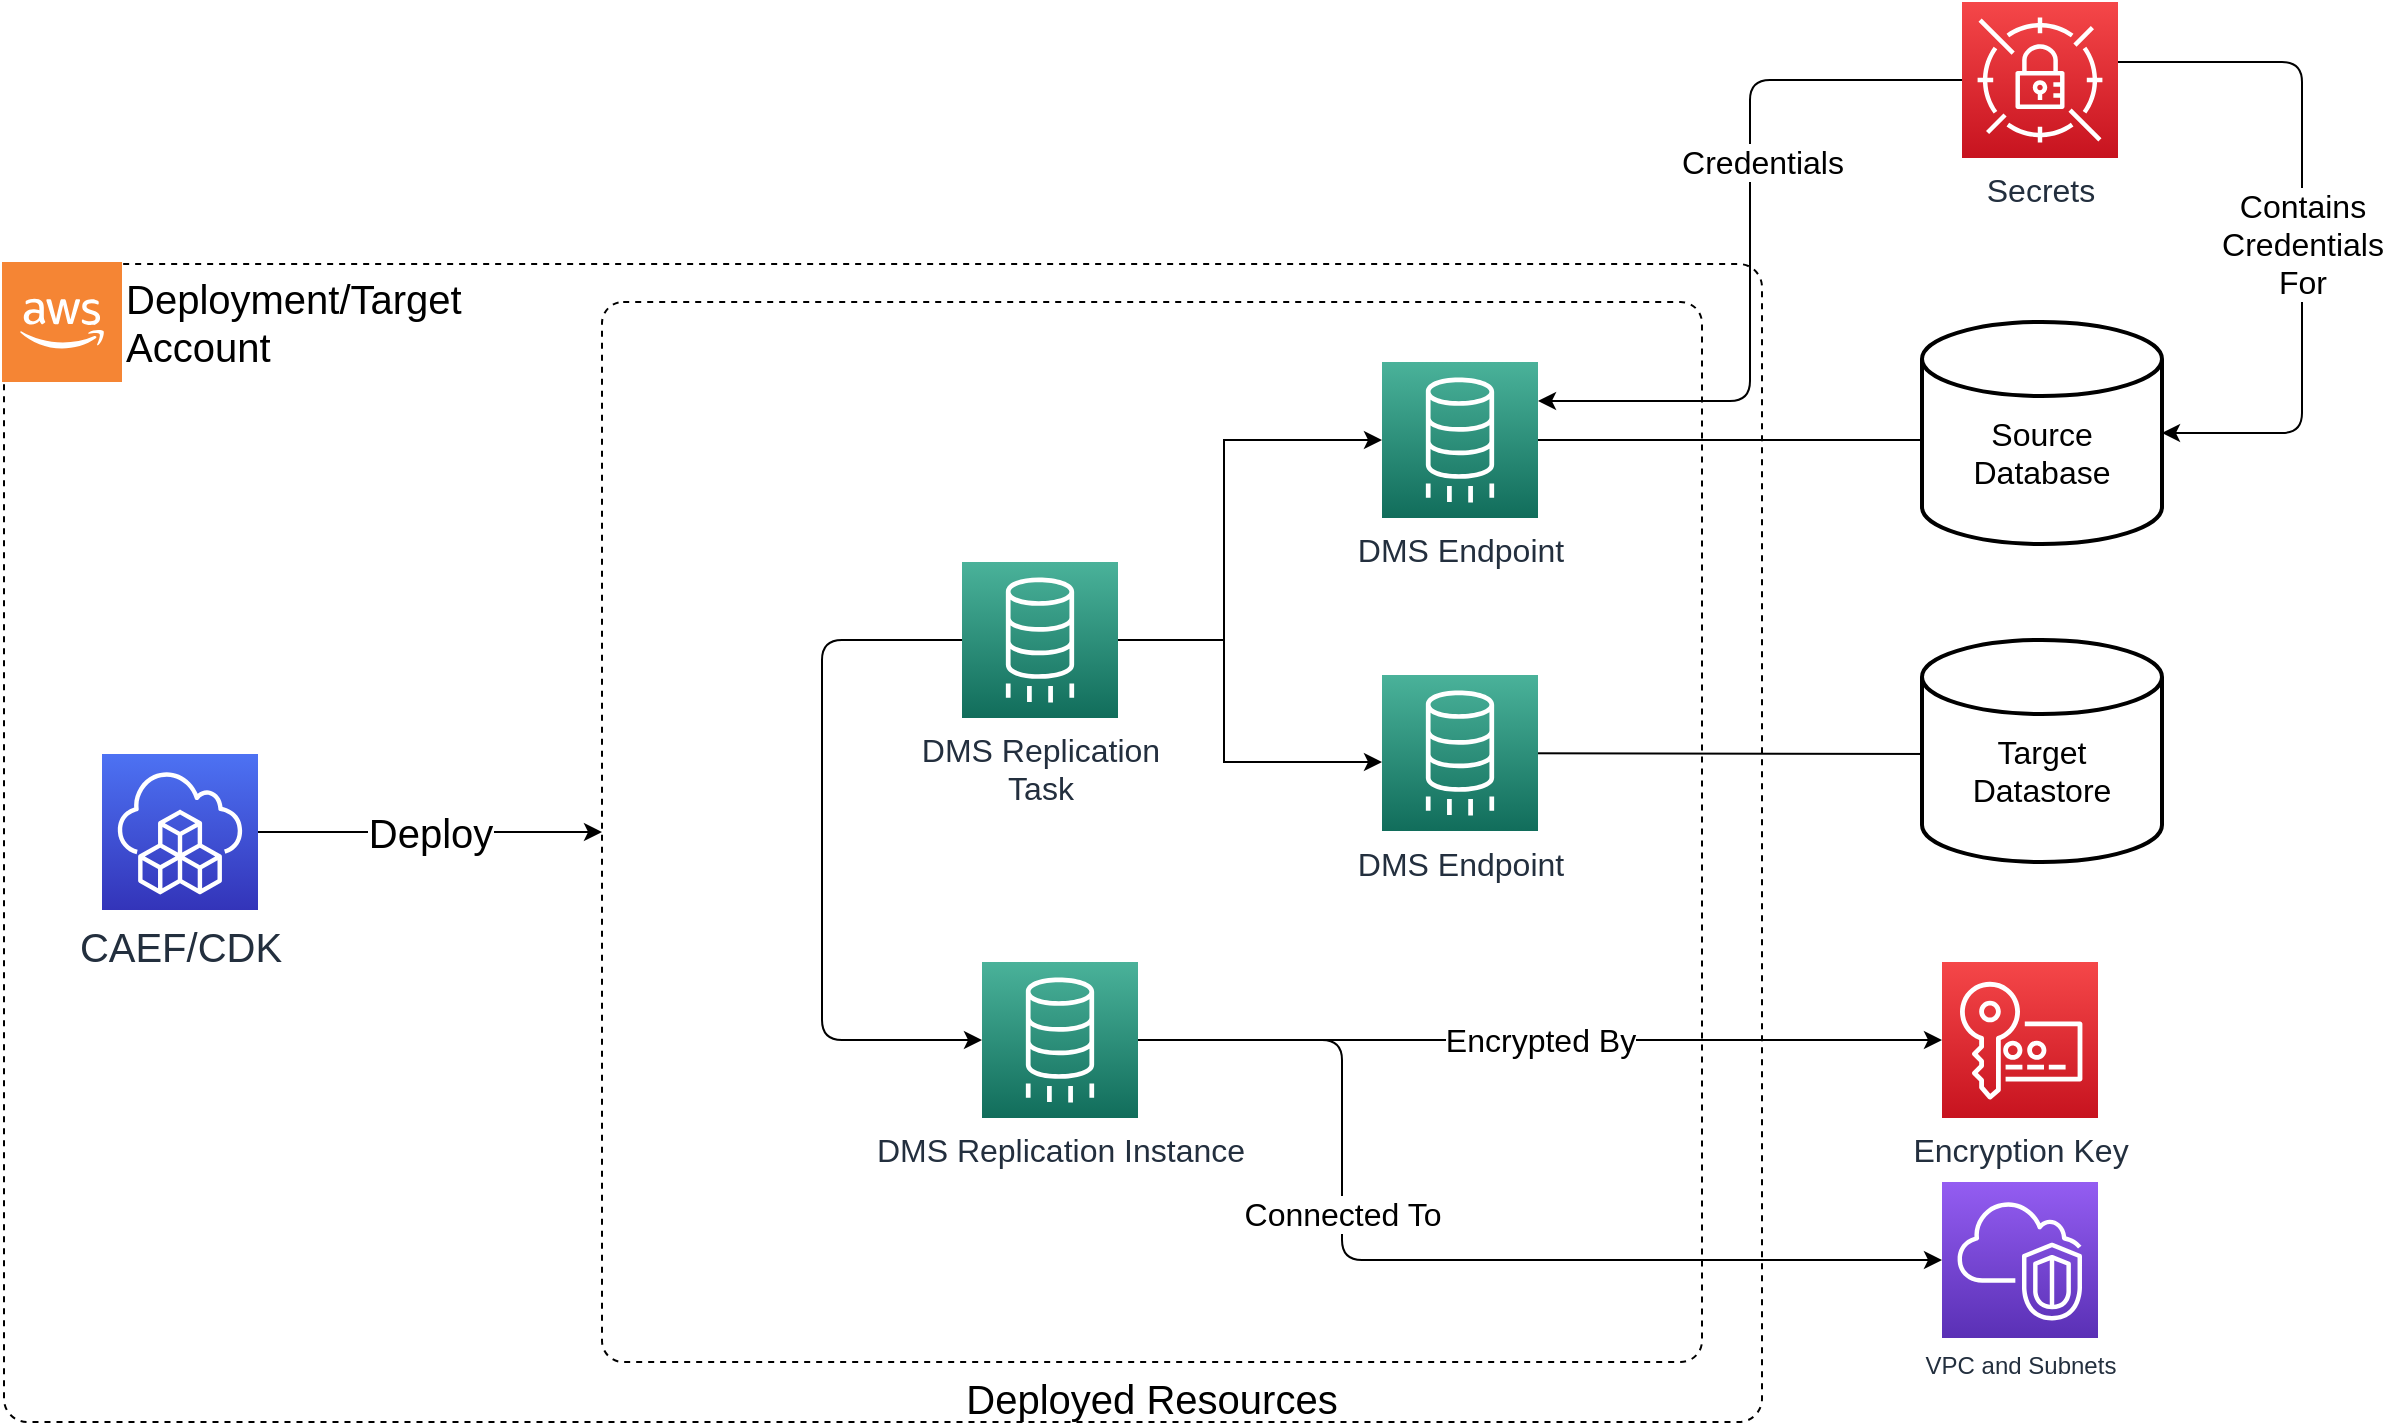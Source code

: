 <mxfile pages="3">
    <diagram id="jEY5_pHb9O2eoG7kAAM1" name="deployed-resources">
        <mxGraphModel dx="1862" dy="960" grid="1" gridSize="10" guides="1" tooltips="1" connect="1" arrows="1" fold="1" page="1" pageScale="1" pageWidth="1100" pageHeight="850" math="0" shadow="0">
            <root>
                <mxCell id="0"/>
                <mxCell id="1" parent="0"/>
                <mxCell id="i3PuvfMBJfp2N1NuTPOy-1" value="" style="rounded=1;whiteSpace=wrap;html=1;fontSize=20;fillColor=none;arcSize=2;dashed=1;" parent="1" vertex="1">
                    <mxGeometry x="161" y="271" width="879" height="579" as="geometry"/>
                </mxCell>
                <mxCell id="i3PuvfMBJfp2N1NuTPOy-2" value="Deployed Resources" style="rounded=1;whiteSpace=wrap;html=1;fontSize=20;fillColor=none;arcSize=2;dashed=1;labelPosition=center;verticalLabelPosition=bottom;align=center;verticalAlign=top;" parent="1" vertex="1">
                    <mxGeometry x="460" y="290" width="550" height="530" as="geometry"/>
                </mxCell>
                <mxCell id="i3PuvfMBJfp2N1NuTPOy-3" value="Deployment/Target&lt;br style=&quot;font-size: 20px;&quot;&gt;Account" style="outlineConnect=0;dashed=0;verticalLabelPosition=middle;verticalAlign=middle;align=left;html=1;shape=mxgraph.aws3.cloud_2;fillColor=#F58534;gradientColor=none;labelPosition=right;fontSize=20;" parent="1" vertex="1">
                    <mxGeometry x="160" y="270" width="60" height="60" as="geometry"/>
                </mxCell>
                <mxCell id="i3PuvfMBJfp2N1NuTPOy-4" value="Deploy" style="edgeStyle=orthogonalEdgeStyle;rounded=0;orthogonalLoop=1;jettySize=auto;html=1;entryX=0;entryY=0.5;entryDx=0;entryDy=0;fontSize=20;" parent="1" source="i3PuvfMBJfp2N1NuTPOy-5" target="i3PuvfMBJfp2N1NuTPOy-2" edge="1">
                    <mxGeometry relative="1" as="geometry"/>
                </mxCell>
                <mxCell id="i3PuvfMBJfp2N1NuTPOy-5" value="CAEF/CDK" style="sketch=0;points=[[0,0,0],[0.25,0,0],[0.5,0,0],[0.75,0,0],[1,0,0],[0,1,0],[0.25,1,0],[0.5,1,0],[0.75,1,0],[1,1,0],[0,0.25,0],[0,0.5,0],[0,0.75,0],[1,0.25,0],[1,0.5,0],[1,0.75,0]];outlineConnect=0;fontColor=#232F3E;gradientColor=#4D72F3;gradientDirection=north;fillColor=#3334B9;strokeColor=#ffffff;dashed=0;verticalLabelPosition=bottom;verticalAlign=top;align=center;html=1;fontSize=20;fontStyle=0;aspect=fixed;shape=mxgraph.aws4.resourceIcon;resIcon=mxgraph.aws4.cloud_development_kit;" parent="1" vertex="1">
                    <mxGeometry x="210" y="516" width="78" height="78" as="geometry"/>
                </mxCell>
                <mxCell id="i3PuvfMBJfp2N1NuTPOy-7" style="edgeStyle=none;rounded=0;orthogonalLoop=1;jettySize=auto;html=1;fontSize=16;exitX=0;exitY=0.5;exitDx=0;exitDy=0;exitPerimeter=0;" parent="1" source="aHLn2A-AtKWnIY984K6P-1" target="aHLn2A-AtKWnIY984K6P-3" edge="1">
                    <mxGeometry relative="1" as="geometry">
                        <Array as="points">
                            <mxPoint x="771" y="459"/>
                            <mxPoint x="771" y="359"/>
                        </Array>
                        <mxPoint x="719.0" y="459" as="sourcePoint"/>
                        <mxPoint x="850" y="355.504" as="targetPoint"/>
                    </mxGeometry>
                </mxCell>
                <mxCell id="i3PuvfMBJfp2N1NuTPOy-9" style="edgeStyle=none;rounded=0;orthogonalLoop=1;jettySize=auto;html=1;fontSize=16;endArrow=none;endFill=0;exitX=0;exitY=0.5;exitDx=0;exitDy=0;exitPerimeter=0;" parent="1" source="aHLn2A-AtKWnIY984K6P-7" edge="1">
                    <mxGeometry relative="1" as="geometry">
                        <mxPoint x="929.0" y="579" as="sourcePoint"/>
                        <mxPoint x="1130" y="516" as="targetPoint"/>
                    </mxGeometry>
                </mxCell>
                <mxCell id="i3PuvfMBJfp2N1NuTPOy-11" style="edgeStyle=none;rounded=0;orthogonalLoop=1;jettySize=auto;html=1;fontSize=16;endArrow=none;endFill=0;" parent="1" source="aHLn2A-AtKWnIY984K6P-3" edge="1">
                    <mxGeometry relative="1" as="geometry">
                        <mxPoint x="921" y="359" as="sourcePoint"/>
                        <mxPoint x="1120" y="359" as="targetPoint"/>
                    </mxGeometry>
                </mxCell>
                <mxCell id="i3PuvfMBJfp2N1NuTPOy-14" value="" style="edgeStyle=orthogonalEdgeStyle;rounded=0;orthogonalLoop=1;jettySize=auto;html=1;fontSize=16;" parent="1" target="aHLn2A-AtKWnIY984K6P-7" edge="1">
                    <mxGeometry relative="1" as="geometry">
                        <mxPoint x="719.0" y="459" as="sourcePoint"/>
                        <mxPoint x="851" y="579" as="targetPoint"/>
                        <Array as="points">
                            <mxPoint x="771" y="459"/>
                            <mxPoint x="771" y="520"/>
                        </Array>
                    </mxGeometry>
                </mxCell>
                <mxCell id="i3PuvfMBJfp2N1NuTPOy-16" value="&lt;font style=&quot;font-size: 16px&quot;&gt;Encryption Key&lt;/font&gt;" style="sketch=0;points=[[0,0,0],[0.25,0,0],[0.5,0,0],[0.75,0,0],[1,0,0],[0,1,0],[0.25,1,0],[0.5,1,0],[0.75,1,0],[1,1,0],[0,0.25,0],[0,0.5,0],[0,0.75,0],[1,0.25,0],[1,0.5,0],[1,0.75,0]];outlineConnect=0;fontColor=#232F3E;gradientColor=#F54749;gradientDirection=north;fillColor=#C7131F;strokeColor=#ffffff;dashed=0;verticalLabelPosition=bottom;verticalAlign=top;align=center;html=1;fontSize=12;fontStyle=0;aspect=fixed;shape=mxgraph.aws4.resourceIcon;resIcon=mxgraph.aws4.key_management_service;" parent="1" vertex="1">
                    <mxGeometry x="1130" y="620" width="78" height="78" as="geometry"/>
                </mxCell>
                <mxCell id="aHLn2A-AtKWnIY984K6P-6" style="edgeStyle=orthogonalEdgeStyle;html=1;entryX=0;entryY=0.5;entryDx=0;entryDy=0;entryPerimeter=0;fontSize=16;" edge="1" parent="1" source="aHLn2A-AtKWnIY984K6P-1" target="aHLn2A-AtKWnIY984K6P-4">
                    <mxGeometry relative="1" as="geometry">
                        <Array as="points">
                            <mxPoint x="570" y="459"/>
                            <mxPoint x="570" y="659"/>
                        </Array>
                    </mxGeometry>
                </mxCell>
                <mxCell id="aHLn2A-AtKWnIY984K6P-1" value="DMS Replication&lt;br style=&quot;font-size: 16px;&quot;&gt;Task" style="sketch=0;points=[[0,0,0],[0.25,0,0],[0.5,0,0],[0.75,0,0],[1,0,0],[0,1,0],[0.25,1,0],[0.5,1,0],[0.75,1,0],[1,1,0],[0,0.25,0],[0,0.5,0],[0,0.75,0],[1,0.25,0],[1,0.5,0],[1,0.75,0]];outlineConnect=0;fontColor=#232F3E;gradientColor=#4AB29A;gradientDirection=north;fillColor=#116D5B;strokeColor=#ffffff;dashed=0;verticalLabelPosition=bottom;verticalAlign=top;align=center;html=1;fontSize=16;fontStyle=0;aspect=fixed;shape=mxgraph.aws4.resourceIcon;resIcon=mxgraph.aws4.database_migration_service;" vertex="1" parent="1">
                    <mxGeometry x="640" y="420" width="78" height="78" as="geometry"/>
                </mxCell>
                <mxCell id="aHLn2A-AtKWnIY984K6P-3" value="DMS Endpoint" style="sketch=0;points=[[0,0,0],[0.25,0,0],[0.5,0,0],[0.75,0,0],[1,0,0],[0,1,0],[0.25,1,0],[0.5,1,0],[0.75,1,0],[1,1,0],[0,0.25,0],[0,0.5,0],[0,0.75,0],[1,0.25,0],[1,0.5,0],[1,0.75,0]];outlineConnect=0;fontColor=#232F3E;gradientColor=#4AB29A;gradientDirection=north;fillColor=#116D5B;strokeColor=#ffffff;dashed=0;verticalLabelPosition=bottom;verticalAlign=top;align=center;html=1;fontSize=16;fontStyle=0;aspect=fixed;shape=mxgraph.aws4.resourceIcon;resIcon=mxgraph.aws4.database_migration_service;" vertex="1" parent="1">
                    <mxGeometry x="850" y="320" width="78" height="78" as="geometry"/>
                </mxCell>
                <mxCell id="aHLn2A-AtKWnIY984K6P-17" value="Encrypted By" style="edgeStyle=orthogonalEdgeStyle;html=1;entryX=0;entryY=0.5;entryDx=0;entryDy=0;entryPerimeter=0;fontSize=16;" edge="1" parent="1" source="aHLn2A-AtKWnIY984K6P-4" target="i3PuvfMBJfp2N1NuTPOy-16">
                    <mxGeometry relative="1" as="geometry"/>
                </mxCell>
                <mxCell id="aHLn2A-AtKWnIY984K6P-18" value="Connected To" style="edgeStyle=orthogonalEdgeStyle;html=1;entryX=0;entryY=0.5;entryDx=0;entryDy=0;entryPerimeter=0;fontSize=16;" edge="1" parent="1" source="aHLn2A-AtKWnIY984K6P-4" target="aHLn2A-AtKWnIY984K6P-15">
                    <mxGeometry x="-0.261" relative="1" as="geometry">
                        <Array as="points">
                            <mxPoint x="830" y="659"/>
                            <mxPoint x="830" y="769"/>
                        </Array>
                        <mxPoint as="offset"/>
                    </mxGeometry>
                </mxCell>
                <mxCell id="aHLn2A-AtKWnIY984K6P-4" value="DMS Replication Instance" style="sketch=0;points=[[0,0,0],[0.25,0,0],[0.5,0,0],[0.75,0,0],[1,0,0],[0,1,0],[0.25,1,0],[0.5,1,0],[0.75,1,0],[1,1,0],[0,0.25,0],[0,0.5,0],[0,0.75,0],[1,0.25,0],[1,0.5,0],[1,0.75,0]];outlineConnect=0;fontColor=#232F3E;gradientColor=#4AB29A;gradientDirection=north;fillColor=#116D5B;strokeColor=#ffffff;dashed=0;verticalLabelPosition=bottom;verticalAlign=top;align=center;html=1;fontSize=16;fontStyle=0;aspect=fixed;shape=mxgraph.aws4.resourceIcon;resIcon=mxgraph.aws4.database_migration_service;" vertex="1" parent="1">
                    <mxGeometry x="650" y="620" width="78" height="78" as="geometry"/>
                </mxCell>
                <mxCell id="aHLn2A-AtKWnIY984K6P-7" value="DMS Endpoint" style="sketch=0;points=[[0,0,0],[0.25,0,0],[0.5,0,0],[0.75,0,0],[1,0,0],[0,1,0],[0.25,1,0],[0.5,1,0],[0.75,1,0],[1,1,0],[0,0.25,0],[0,0.5,0],[0,0.75,0],[1,0.25,0],[1,0.5,0],[1,0.75,0]];outlineConnect=0;fontColor=#232F3E;gradientColor=#4AB29A;gradientDirection=north;fillColor=#116D5B;strokeColor=#ffffff;dashed=0;verticalLabelPosition=bottom;verticalAlign=top;align=center;html=1;fontSize=16;fontStyle=0;aspect=fixed;shape=mxgraph.aws4.resourceIcon;resIcon=mxgraph.aws4.database_migration_service;" vertex="1" parent="1">
                    <mxGeometry x="850" y="476.5" width="78" height="78" as="geometry"/>
                </mxCell>
                <mxCell id="aHLn2A-AtKWnIY984K6P-9" value="&lt;br&gt;Source Database" style="strokeWidth=2;html=1;shape=mxgraph.flowchart.database;whiteSpace=wrap;fontSize=16;" vertex="1" parent="1">
                    <mxGeometry x="1120" y="300" width="120" height="111" as="geometry"/>
                </mxCell>
                <mxCell id="aHLn2A-AtKWnIY984K6P-10" value="&lt;br&gt;Target&lt;br&gt;Datastore" style="strokeWidth=2;html=1;shape=mxgraph.flowchart.database;whiteSpace=wrap;fontSize=16;" vertex="1" parent="1">
                    <mxGeometry x="1120" y="459" width="120" height="111" as="geometry"/>
                </mxCell>
                <mxCell id="aHLn2A-AtKWnIY984K6P-12" value="Credentials" style="edgeStyle=orthogonalEdgeStyle;html=1;fontSize=16;entryX=1;entryY=0.25;entryDx=0;entryDy=0;entryPerimeter=0;" edge="1" parent="1" source="aHLn2A-AtKWnIY984K6P-11" target="aHLn2A-AtKWnIY984K6P-3">
                    <mxGeometry x="-0.211" y="6" relative="1" as="geometry">
                        <mxPoint as="offset"/>
                    </mxGeometry>
                </mxCell>
                <mxCell id="aHLn2A-AtKWnIY984K6P-14" value="Contains&lt;br&gt;Credentials&lt;br&gt;For" style="edgeStyle=orthogonalEdgeStyle;html=1;entryX=1;entryY=0.5;entryDx=0;entryDy=0;entryPerimeter=0;fontSize=16;" edge="1" parent="1" source="aHLn2A-AtKWnIY984K6P-11" target="aHLn2A-AtKWnIY984K6P-9">
                    <mxGeometry x="0.05" relative="1" as="geometry">
                        <Array as="points">
                            <mxPoint x="1310" y="170"/>
                            <mxPoint x="1310" y="356"/>
                        </Array>
                        <mxPoint as="offset"/>
                    </mxGeometry>
                </mxCell>
                <mxCell id="aHLn2A-AtKWnIY984K6P-11" value="Secrets" style="sketch=0;points=[[0,0,0],[0.25,0,0],[0.5,0,0],[0.75,0,0],[1,0,0],[0,1,0],[0.25,1,0],[0.5,1,0],[0.75,1,0],[1,1,0],[0,0.25,0],[0,0.5,0],[0,0.75,0],[1,0.25,0],[1,0.5,0],[1,0.75,0]];outlineConnect=0;fontColor=#232F3E;gradientColor=#F54749;gradientDirection=north;fillColor=#C7131F;strokeColor=#ffffff;dashed=0;verticalLabelPosition=bottom;verticalAlign=top;align=center;html=1;fontSize=16;fontStyle=0;aspect=fixed;shape=mxgraph.aws4.resourceIcon;resIcon=mxgraph.aws4.secrets_manager;" vertex="1" parent="1">
                    <mxGeometry x="1140" y="140" width="78" height="78" as="geometry"/>
                </mxCell>
                <mxCell id="aHLn2A-AtKWnIY984K6P-15" value="VPC and Subnets" style="sketch=0;points=[[0,0,0],[0.25,0,0],[0.5,0,0],[0.75,0,0],[1,0,0],[0,1,0],[0.25,1,0],[0.5,1,0],[0.75,1,0],[1,1,0],[0,0.25,0],[0,0.5,0],[0,0.75,0],[1,0.25,0],[1,0.5,0],[1,0.75,0]];outlineConnect=0;fontColor=#232F3E;gradientColor=#945DF2;gradientDirection=north;fillColor=#5A30B5;strokeColor=#ffffff;dashed=0;verticalLabelPosition=bottom;verticalAlign=top;align=center;html=1;fontSize=12;fontStyle=0;aspect=fixed;shape=mxgraph.aws4.resourceIcon;resIcon=mxgraph.aws4.vpc;" vertex="1" parent="1">
                    <mxGeometry x="1130" y="730" width="78" height="78" as="geometry"/>
                </mxCell>
            </root>
        </mxGraphModel>
    </diagram>
</mxfile>